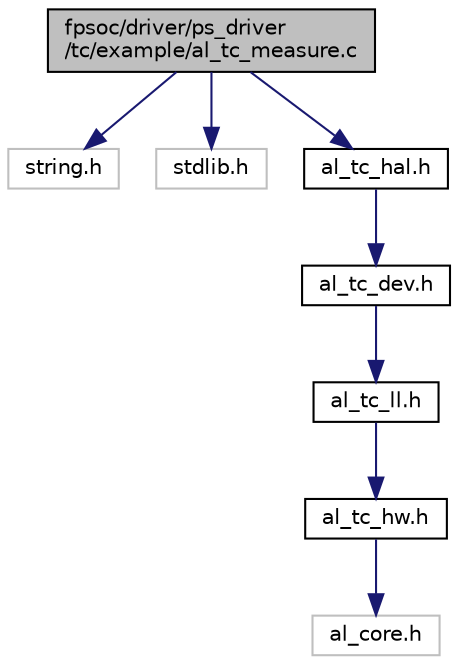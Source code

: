 digraph "fpsoc/driver/ps_driver/tc/example/al_tc_measure.c"
{
  edge [fontname="Helvetica",fontsize="10",labelfontname="Helvetica",labelfontsize="10"];
  node [fontname="Helvetica",fontsize="10",shape=record];
  Node0 [label="fpsoc/driver/ps_driver\l/tc/example/al_tc_measure.c",height=0.2,width=0.4,color="black", fillcolor="grey75", style="filled", fontcolor="black"];
  Node0 -> Node1 [color="midnightblue",fontsize="10",style="solid",fontname="Helvetica"];
  Node1 [label="string.h",height=0.2,width=0.4,color="grey75", fillcolor="white", style="filled"];
  Node0 -> Node2 [color="midnightblue",fontsize="10",style="solid",fontname="Helvetica"];
  Node2 [label="stdlib.h",height=0.2,width=0.4,color="grey75", fillcolor="white", style="filled"];
  Node0 -> Node3 [color="midnightblue",fontsize="10",style="solid",fontname="Helvetica"];
  Node3 [label="al_tc_hal.h",height=0.2,width=0.4,color="black", fillcolor="white", style="filled",URL="$al__tc__hal_8h.html"];
  Node3 -> Node4 [color="midnightblue",fontsize="10",style="solid",fontname="Helvetica"];
  Node4 [label="al_tc_dev.h",height=0.2,width=0.4,color="black", fillcolor="white", style="filled",URL="$al__tc__dev_8h.html"];
  Node4 -> Node5 [color="midnightblue",fontsize="10",style="solid",fontname="Helvetica"];
  Node5 [label="al_tc_ll.h",height=0.2,width=0.4,color="black", fillcolor="white", style="filled",URL="$al__tc__ll_8h.html"];
  Node5 -> Node6 [color="midnightblue",fontsize="10",style="solid",fontname="Helvetica"];
  Node6 [label="al_tc_hw.h",height=0.2,width=0.4,color="black", fillcolor="white", style="filled",URL="$al__tc__hw_8h.html"];
  Node6 -> Node7 [color="midnightblue",fontsize="10",style="solid",fontname="Helvetica"];
  Node7 [label="al_core.h",height=0.2,width=0.4,color="grey75", fillcolor="white", style="filled"];
}
